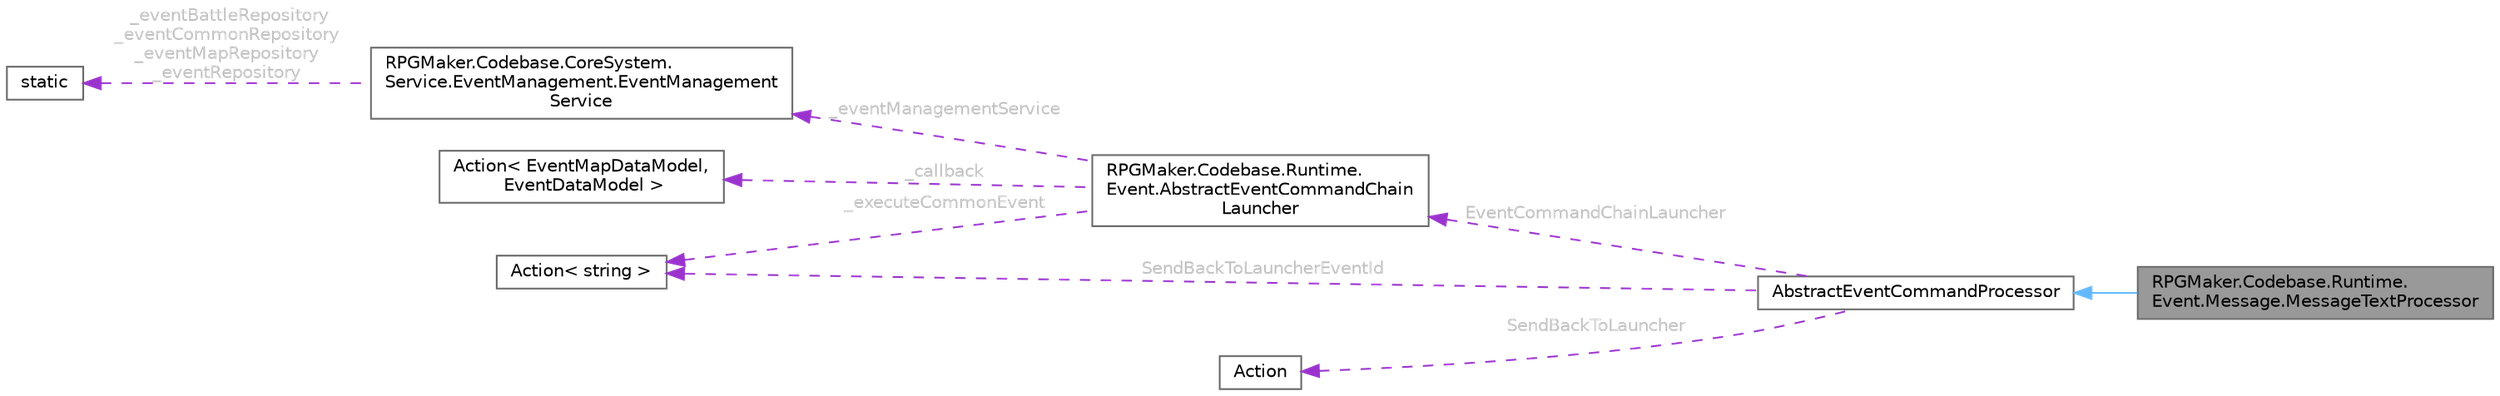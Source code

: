 digraph "RPGMaker.Codebase.Runtime.Event.Message.MessageTextProcessor"
{
 // LATEX_PDF_SIZE
  bgcolor="transparent";
  edge [fontname=Helvetica,fontsize=10,labelfontname=Helvetica,labelfontsize=10];
  node [fontname=Helvetica,fontsize=10,shape=box,height=0.2,width=0.4];
  rankdir="LR";
  Node1 [id="Node000001",label="RPGMaker.Codebase.Runtime.\lEvent.Message.MessageTextProcessor",height=0.2,width=0.4,color="gray40", fillcolor="grey60", style="filled", fontcolor="black",tooltip="（※翻訳者追記） いわゆるプログラムで言う所の、インストラクション（Instruction；命令）だ。つまりこれは、メッセージ・テキスト命令（日本語がよくわからない）"];
  Node2 -> Node1 [id="edge1_Node000001_Node000002",dir="back",color="steelblue1",style="solid",tooltip=" "];
  Node2 [id="Node000002",label="AbstractEventCommandProcessor",height=0.2,width=0.4,color="gray40", fillcolor="white", style="filled",URL="$d9/de5/class_r_p_g_maker_1_1_codebase_1_1_runtime_1_1_event_1_1_abstract_event_command_processor.html",tooltip="（※翻訳者追記） いわゆるプログラムで言う所の、インストラクション（Instruction；命令）だ。その抽象クラス"];
  Node3 -> Node2 [id="edge2_Node000002_Node000003",dir="back",color="darkorchid3",style="dashed",tooltip=" ",label=" EventCommandChainLauncher",fontcolor="grey" ];
  Node3 [id="Node000003",label="RPGMaker.Codebase.Runtime.\lEvent.AbstractEventCommandChain\lLauncher",height=0.2,width=0.4,color="gray40", fillcolor="white", style="filled",URL="$d4/dd0/class_r_p_g_maker_1_1_codebase_1_1_runtime_1_1_event_1_1_abstract_event_command_chain_launcher.html",tooltip="イベントのChainLauncherの基底クラス"];
  Node4 -> Node3 [id="edge3_Node000003_Node000004",dir="back",color="darkorchid3",style="dashed",tooltip=" ",label=" _callback",fontcolor="grey" ];
  Node4 [id="Node000004",label="Action\< EventMapDataModel,\l EventDataModel \>",height=0.2,width=0.4,color="gray40", fillcolor="white", style="filled",tooltip=" "];
  Node5 -> Node3 [id="edge4_Node000003_Node000005",dir="back",color="darkorchid3",style="dashed",tooltip=" ",label=" _executeCommonEvent",fontcolor="grey" ];
  Node5 [id="Node000005",label="Action\< string \>",height=0.2,width=0.4,color="gray40", fillcolor="white", style="filled",tooltip=" "];
  Node6 -> Node3 [id="edge5_Node000003_Node000006",dir="back",color="darkorchid3",style="dashed",tooltip=" ",label=" _eventManagementService",fontcolor="grey" ];
  Node6 [id="Node000006",label="RPGMaker.Codebase.CoreSystem.\lService.EventManagement.EventManagement\lService",height=0.2,width=0.4,color="gray40", fillcolor="white", style="filled",URL="$d5/d7b/class_r_p_g_maker_1_1_codebase_1_1_core_system_1_1_service_1_1_event_management_1_1_event_management_service.html",tooltip="😁 イベント管理サービス"];
  Node7 -> Node6 [id="edge6_Node000006_Node000007",dir="back",color="darkorchid3",style="dashed",tooltip=" ",label=" _eventBattleRepository\n_eventCommonRepository\n_eventMapRepository\n_eventRepository",fontcolor="grey" ];
  Node7 [id="Node000007",label="static",height=0.2,width=0.4,color="gray40", fillcolor="white", style="filled",tooltip=" "];
  Node8 -> Node2 [id="edge7_Node000002_Node000008",dir="back",color="darkorchid3",style="dashed",tooltip=" ",label=" SendBackToLauncher",fontcolor="grey" ];
  Node8 [id="Node000008",label="Action",height=0.2,width=0.4,color="gray40", fillcolor="white", style="filled",tooltip=" "];
  Node5 -> Node2 [id="edge8_Node000002_Node000005",dir="back",color="darkorchid3",style="dashed",tooltip=" ",label=" SendBackToLauncherEventId",fontcolor="grey" ];
}
